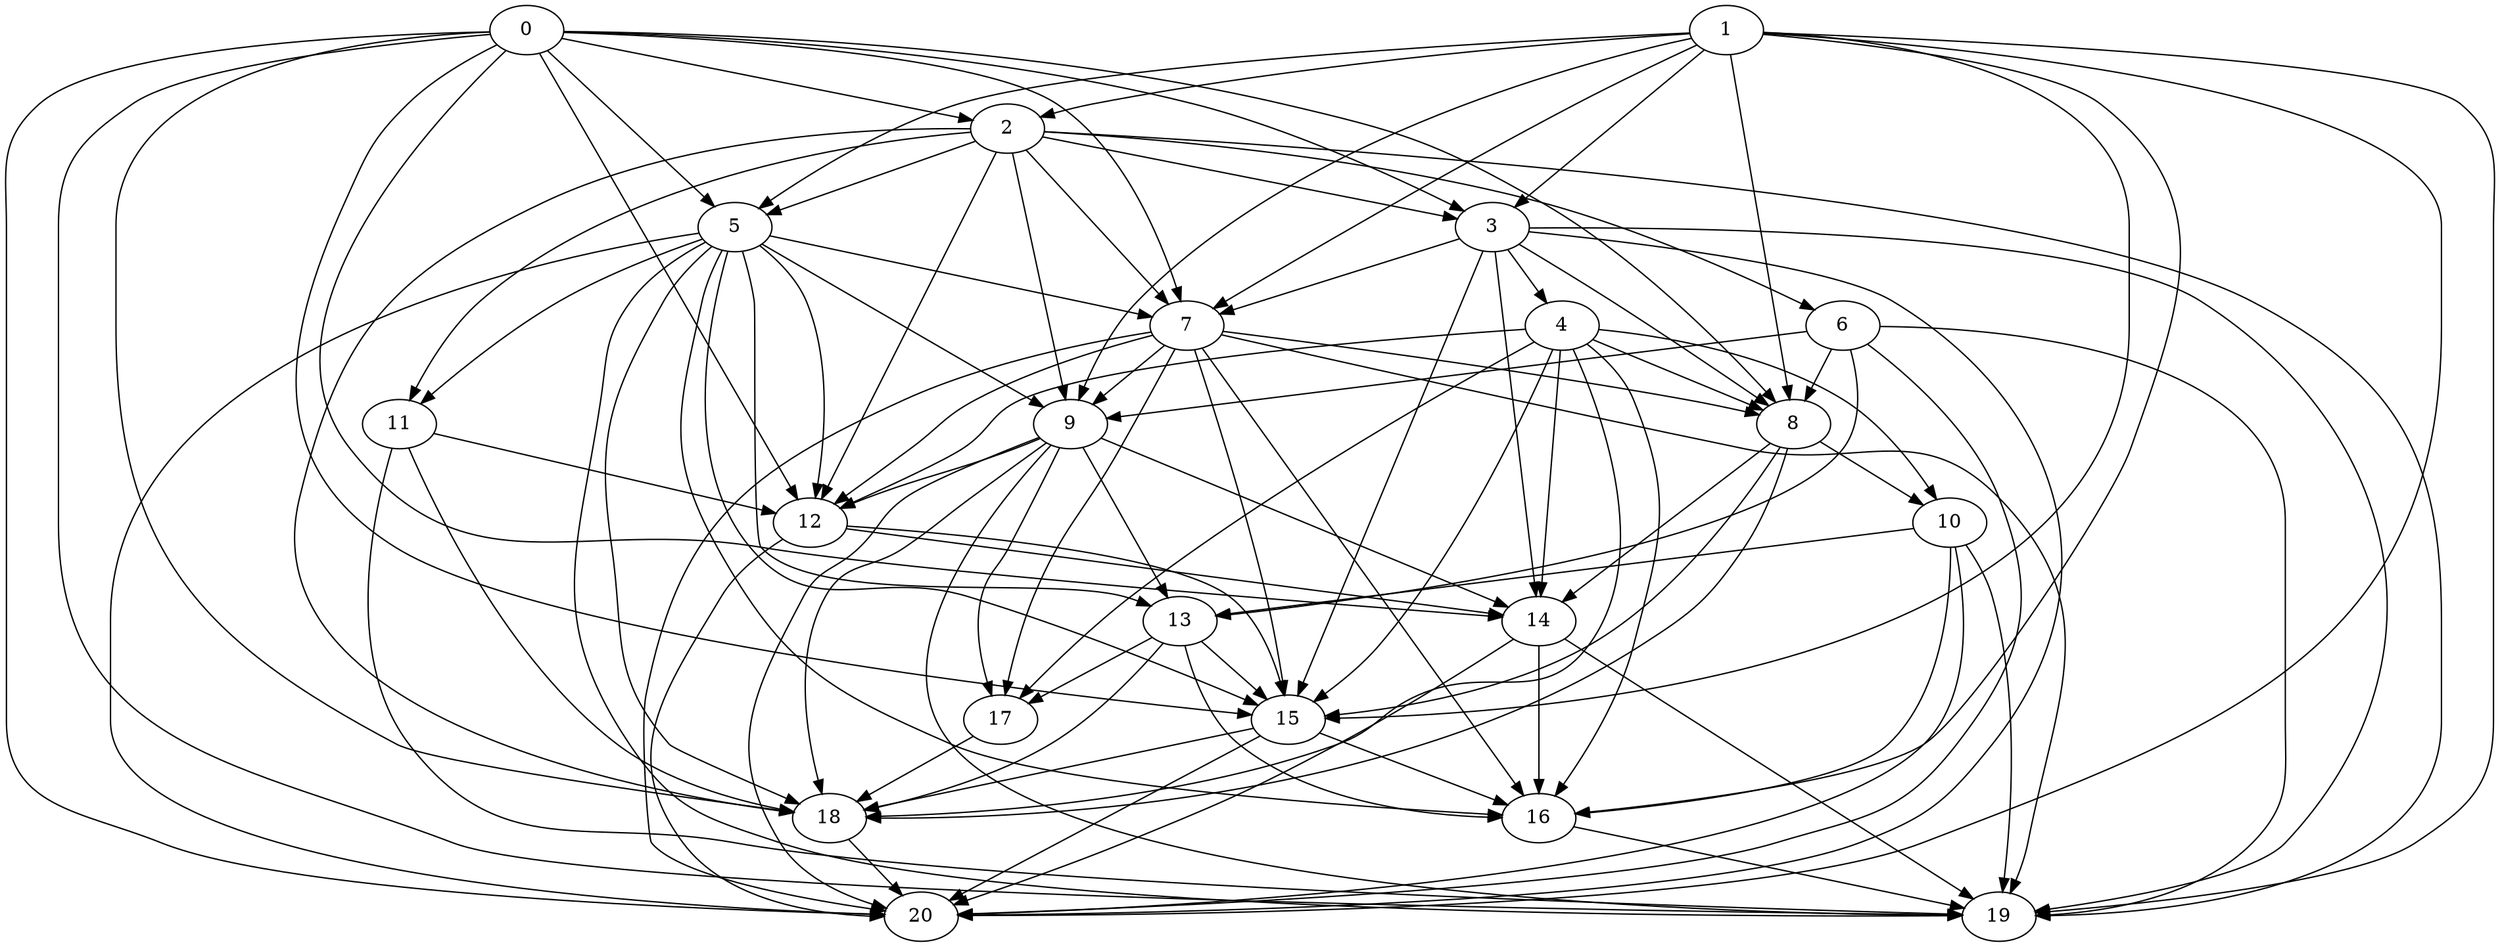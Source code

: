 digraph "Random_Nodes_21_Density_4.86_CCR_10.08_WeightType_Random" {
	graph ["Duplicate states"=0,
		GraphType=Random,
		"Max states in OPEN"=0,
		Modes="120000ms; topo-ordered tasks, ; Pruning: task equivalence, fixed order ready list, ; F-value: ; Optimisation: best schedule length (\
SL) optimisation on equal, ",
		NumberOfTasks=21,
		"Pruned using list schedule length"=282148,
		"States removed from OPEN"=0,
		TargetSystem="Homogeneous-2",
		"Time to schedule (ms)"=2418,
		"Total idle time"=69,
		"Total schedule length"=94,
		"Total sequential time"=118,
		"Total states created"=1352332
	];
	1	["Finish time"=10,
		Processor=0,
		"Start time"=8,
		Weight=2];
	2	["Finish time"=16,
		Processor=0,
		"Start time"=10,
		Weight=6];
	1 -> 2	[Weight=19];
	5	["Finish time"=26,
		Processor=0,
		"Start time"=19,
		Weight=7];
	1 -> 5	[Weight=12];
	3	["Finish time"=19,
		Processor=0,
		"Start time"=16,
		Weight=3];
	1 -> 3	[Weight=14];
	7	["Finish time"=41,
		Processor=0,
		"Start time"=33,
		Weight=8];
	1 -> 7	[Weight=17];
	8	["Finish time"=57,
		Processor=0,
		"Start time"=51,
		Weight=6];
	1 -> 8	[Weight=4];
	9	["Finish time"=51,
		Processor=0,
		"Start time"=41,
		Weight=10];
	1 -> 9	[Weight=15];
	15	["Finish time"=81,
		Processor=1,
		"Start time"=77,
		Weight=4];
	1 -> 15	[Weight=12];
	16	["Finish time"=89,
		Processor=0,
		"Start time"=87,
		Weight=2];
	1 -> 16	[Weight=17];
	19	["Finish time"=93,
		Processor=0,
		"Start time"=89,
		Weight=4];
	1 -> 19	[Weight=15];
	20	["Finish time"=94,
		Processor=1,
		"Start time"=90,
		Weight=4];
	1 -> 20	[Weight=12];
	0	["Finish time"=8,
		Processor=0,
		"Start time"=0,
		Weight=8];
	0 -> 2	[Weight=4];
	0 -> 5	[Weight=4];
	0 -> 3	[Weight=12];
	0 -> 7	[Weight=19];
	0 -> 8	[Weight=4];
	12	["Finish time"=65,
		Processor=0,
		"Start time"=57,
		Weight=8];
	0 -> 12	[Weight=15];
	0 -> 15	[Weight=8];
	14	["Finish time"=73,
		Processor=0,
		"Start time"=65,
		Weight=8];
	0 -> 14	[Weight=12];
	18	["Finish time"=90,
		Processor=1,
		"Start time"=81,
		Weight=9];
	0 -> 18	[Weight=17];
	0 -> 19	[Weight=10];
	0 -> 20	[Weight=14];
	2 -> 5	[Weight=15];
	2 -> 3	[Weight=6];
	2 -> 7	[Weight=14];
	6	["Finish time"=33,
		Processor=0,
		"Start time"=26,
		Weight=7];
	2 -> 6	[Weight=14];
	2 -> 9	[Weight=4];
	11	["Finish time"=41,
		Processor=1,
		"Start time"=35,
		Weight=6];
	2 -> 11	[Weight=19];
	2 -> 12	[Weight=8];
	2 -> 18	[Weight=14];
	2 -> 19	[Weight=6];
	5 -> 7	[Weight=17];
	5 -> 9	[Weight=10];
	5 -> 11	[Weight=8];
	13	["Finish time"=72,
		Processor=1,
		"Start time"=68,
		Weight=4];
	5 -> 13	[Weight=17];
	5 -> 12	[Weight=14];
	5 -> 15	[Weight=6];
	5 -> 18	[Weight=12];
	5 -> 16	[Weight=19];
	5 -> 19	[Weight=14];
	5 -> 20	[Weight=4];
	3 -> 7	[Weight=15];
	4	["Finish time"=45,
		Processor=1,
		"Start time"=41,
		Weight=4];
	3 -> 4	[Weight=14];
	3 -> 8	[Weight=6];
	3 -> 15	[Weight=17];
	3 -> 14	[Weight=4];
	3 -> 19	[Weight=17];
	3 -> 20	[Weight=12];
	7 -> 8	[Weight=14];
	7 -> 9	[Weight=10];
	7 -> 12	[Weight=15];
	7 -> 15	[Weight=6];
	17	["Finish time"=77,
		Processor=1,
		"Start time"=72,
		Weight=5];
	7 -> 17	[Weight=10];
	7 -> 16	[Weight=14];
	7 -> 19	[Weight=10];
	7 -> 20	[Weight=10];
	6 -> 8	[Weight=14];
	6 -> 9	[Weight=6];
	6 -> 13	[Weight=14];
	6 -> 19	[Weight=4];
	6 -> 20	[Weight=12];
	4 -> 8	[Weight=4];
	10	["Finish time"=64,
		Processor=1,
		"Start time"=61,
		Weight=3];
	4 -> 10	[Weight=17];
	4 -> 12	[Weight=4];
	4 -> 15	[Weight=10];
	4 -> 17	[Weight=19];
	4 -> 14	[Weight=15];
	4 -> 18	[Weight=6];
	4 -> 16	[Weight=17];
	8 -> 10	[Weight=4];
	8 -> 15	[Weight=10];
	8 -> 14	[Weight=17];
	8 -> 18	[Weight=15];
	9 -> 13	[Weight=17];
	9 -> 12	[Weight=6];
	9 -> 17	[Weight=15];
	9 -> 14	[Weight=6];
	9 -> 18	[Weight=10];
	9 -> 19	[Weight=8];
	9 -> 20	[Weight=14];
	10 -> 13	[Weight=17];
	10 -> 16	[Weight=10];
	10 -> 19	[Weight=17];
	10 -> 20	[Weight=17];
	11 -> 12	[Weight=14];
	11 -> 18	[Weight=4];
	11 -> 19	[Weight=14];
	13 -> 15	[Weight=6];
	13 -> 17	[Weight=15];
	13 -> 18	[Weight=14];
	13 -> 16	[Weight=10];
	12 -> 15	[Weight=4];
	12 -> 14	[Weight=12];
	12 -> 20	[Weight=10];
	15 -> 18	[Weight=15];
	15 -> 16	[Weight=6];
	15 -> 20	[Weight=6];
	17 -> 18	[Weight=14];
	14 -> 16	[Weight=15];
	14 -> 19	[Weight=8];
	14 -> 20	[Weight=17];
	18 -> 20	[Weight=15];
	16 -> 19	[Weight=14];
}
